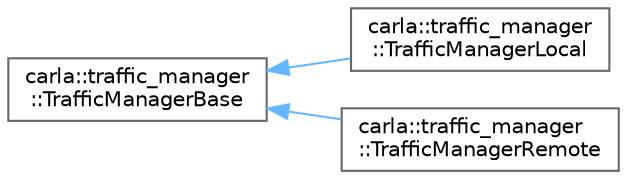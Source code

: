 digraph "类继承关系图"
{
 // INTERACTIVE_SVG=YES
 // LATEX_PDF_SIZE
  bgcolor="transparent";
  edge [fontname=Helvetica,fontsize=10,labelfontname=Helvetica,labelfontsize=10];
  node [fontname=Helvetica,fontsize=10,shape=box,height=0.2,width=0.4];
  rankdir="LR";
  Node0 [id="Node000000",label="carla::traffic_manager\l::TrafficManagerBase",height=0.2,width=0.4,color="grey40", fillcolor="white", style="filled",URL="$dc/d92/classcarla_1_1traffic__manager_1_1TrafficManagerBase.html",tooltip="The function of this class is to integrate all the various stages of the traffic manager appropriatel..."];
  Node0 -> Node1 [id="edge137_Node000000_Node000001",dir="back",color="steelblue1",style="solid",tooltip=" "];
  Node1 [id="Node000001",label="carla::traffic_manager\l::TrafficManagerLocal",height=0.2,width=0.4,color="grey40", fillcolor="white", style="filled",URL="$da/d0f/classcarla_1_1traffic__manager_1_1TrafficManagerLocal.html",tooltip="The function of this class is to integrate all the various stages of the traffic manager appropriatel..."];
  Node0 -> Node2 [id="edge138_Node000000_Node000002",dir="back",color="steelblue1",style="solid",tooltip=" "];
  Node2 [id="Node000002",label="carla::traffic_manager\l::TrafficManagerRemote",height=0.2,width=0.4,color="grey40", fillcolor="white", style="filled",URL="$d7/d5c/classcarla_1_1traffic__manager_1_1TrafficManagerRemote.html",tooltip="The function of this class is to integrate all the various stages of the traffic manager appropriatel..."];
}
